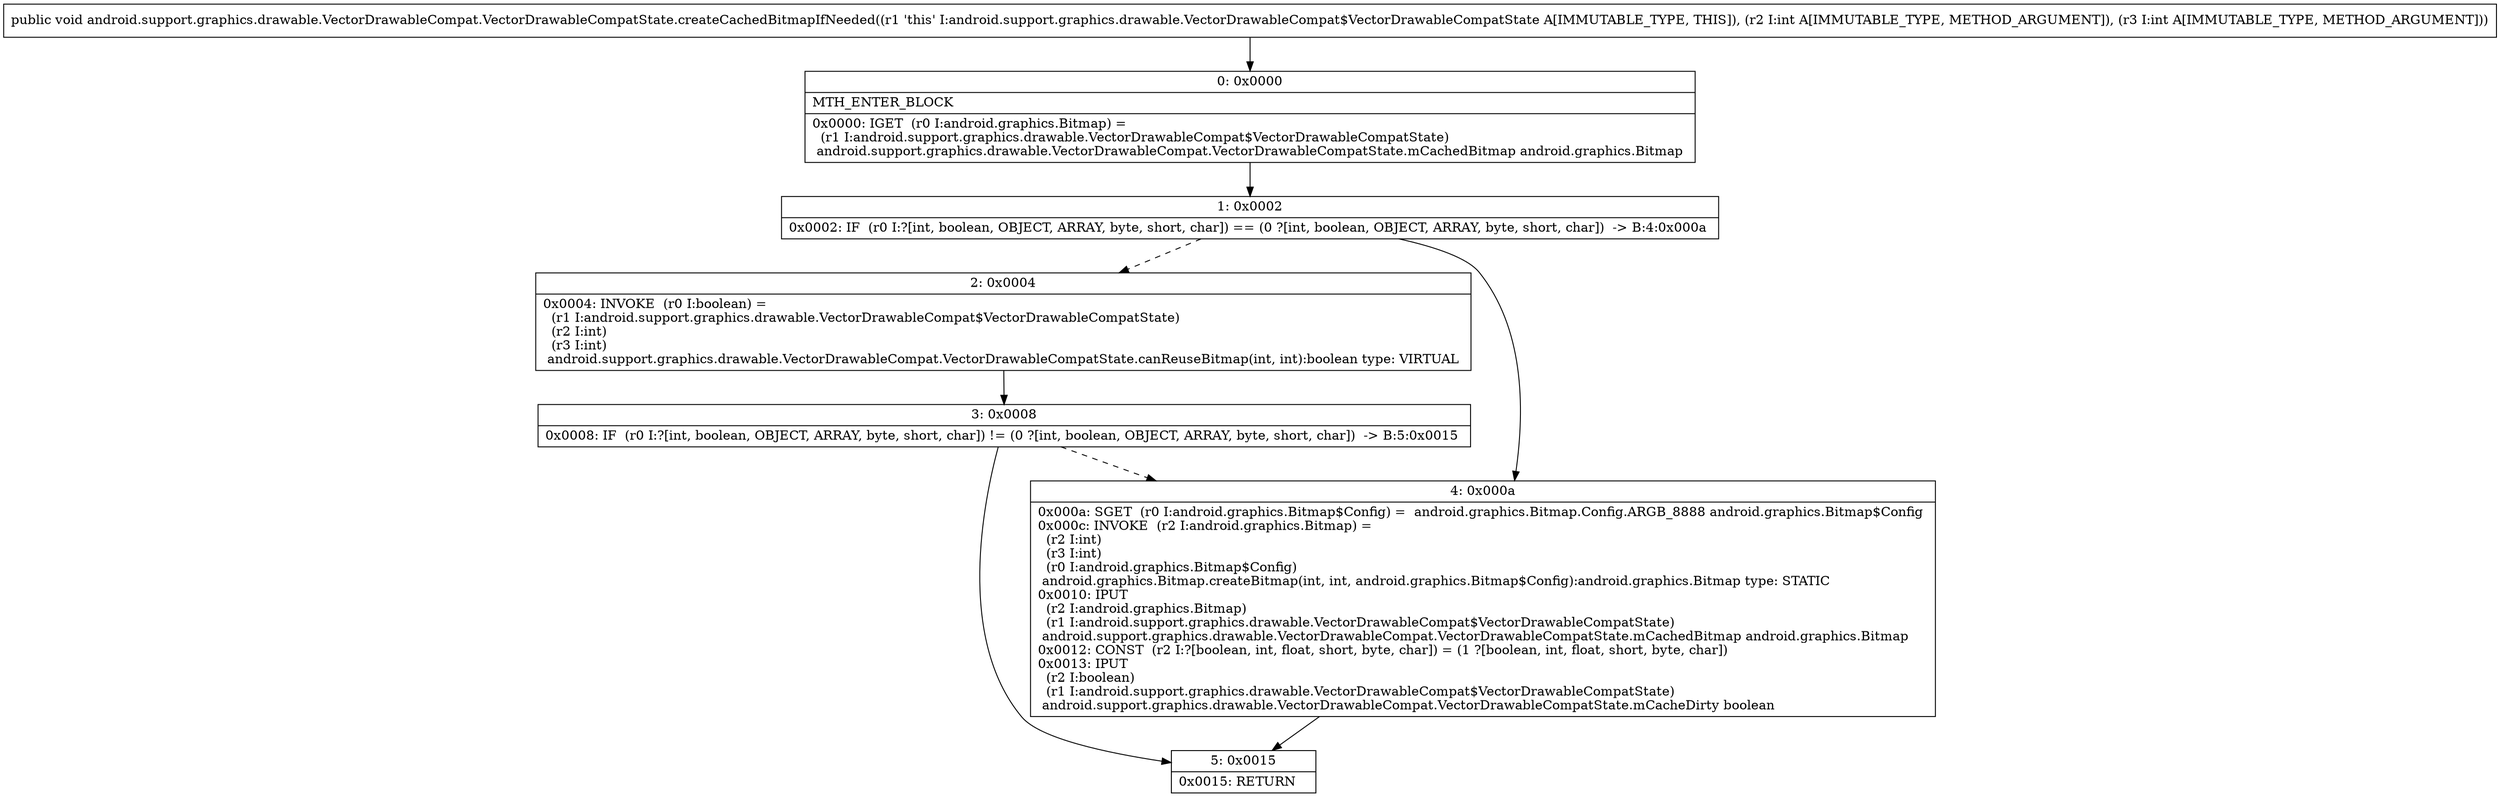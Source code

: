 digraph "CFG forandroid.support.graphics.drawable.VectorDrawableCompat.VectorDrawableCompatState.createCachedBitmapIfNeeded(II)V" {
Node_0 [shape=record,label="{0\:\ 0x0000|MTH_ENTER_BLOCK\l|0x0000: IGET  (r0 I:android.graphics.Bitmap) = \l  (r1 I:android.support.graphics.drawable.VectorDrawableCompat$VectorDrawableCompatState)\l android.support.graphics.drawable.VectorDrawableCompat.VectorDrawableCompatState.mCachedBitmap android.graphics.Bitmap \l}"];
Node_1 [shape=record,label="{1\:\ 0x0002|0x0002: IF  (r0 I:?[int, boolean, OBJECT, ARRAY, byte, short, char]) == (0 ?[int, boolean, OBJECT, ARRAY, byte, short, char])  \-\> B:4:0x000a \l}"];
Node_2 [shape=record,label="{2\:\ 0x0004|0x0004: INVOKE  (r0 I:boolean) = \l  (r1 I:android.support.graphics.drawable.VectorDrawableCompat$VectorDrawableCompatState)\l  (r2 I:int)\l  (r3 I:int)\l android.support.graphics.drawable.VectorDrawableCompat.VectorDrawableCompatState.canReuseBitmap(int, int):boolean type: VIRTUAL \l}"];
Node_3 [shape=record,label="{3\:\ 0x0008|0x0008: IF  (r0 I:?[int, boolean, OBJECT, ARRAY, byte, short, char]) != (0 ?[int, boolean, OBJECT, ARRAY, byte, short, char])  \-\> B:5:0x0015 \l}"];
Node_4 [shape=record,label="{4\:\ 0x000a|0x000a: SGET  (r0 I:android.graphics.Bitmap$Config) =  android.graphics.Bitmap.Config.ARGB_8888 android.graphics.Bitmap$Config \l0x000c: INVOKE  (r2 I:android.graphics.Bitmap) = \l  (r2 I:int)\l  (r3 I:int)\l  (r0 I:android.graphics.Bitmap$Config)\l android.graphics.Bitmap.createBitmap(int, int, android.graphics.Bitmap$Config):android.graphics.Bitmap type: STATIC \l0x0010: IPUT  \l  (r2 I:android.graphics.Bitmap)\l  (r1 I:android.support.graphics.drawable.VectorDrawableCompat$VectorDrawableCompatState)\l android.support.graphics.drawable.VectorDrawableCompat.VectorDrawableCompatState.mCachedBitmap android.graphics.Bitmap \l0x0012: CONST  (r2 I:?[boolean, int, float, short, byte, char]) = (1 ?[boolean, int, float, short, byte, char]) \l0x0013: IPUT  \l  (r2 I:boolean)\l  (r1 I:android.support.graphics.drawable.VectorDrawableCompat$VectorDrawableCompatState)\l android.support.graphics.drawable.VectorDrawableCompat.VectorDrawableCompatState.mCacheDirty boolean \l}"];
Node_5 [shape=record,label="{5\:\ 0x0015|0x0015: RETURN   \l}"];
MethodNode[shape=record,label="{public void android.support.graphics.drawable.VectorDrawableCompat.VectorDrawableCompatState.createCachedBitmapIfNeeded((r1 'this' I:android.support.graphics.drawable.VectorDrawableCompat$VectorDrawableCompatState A[IMMUTABLE_TYPE, THIS]), (r2 I:int A[IMMUTABLE_TYPE, METHOD_ARGUMENT]), (r3 I:int A[IMMUTABLE_TYPE, METHOD_ARGUMENT])) }"];
MethodNode -> Node_0;
Node_0 -> Node_1;
Node_1 -> Node_2[style=dashed];
Node_1 -> Node_4;
Node_2 -> Node_3;
Node_3 -> Node_4[style=dashed];
Node_3 -> Node_5;
Node_4 -> Node_5;
}

